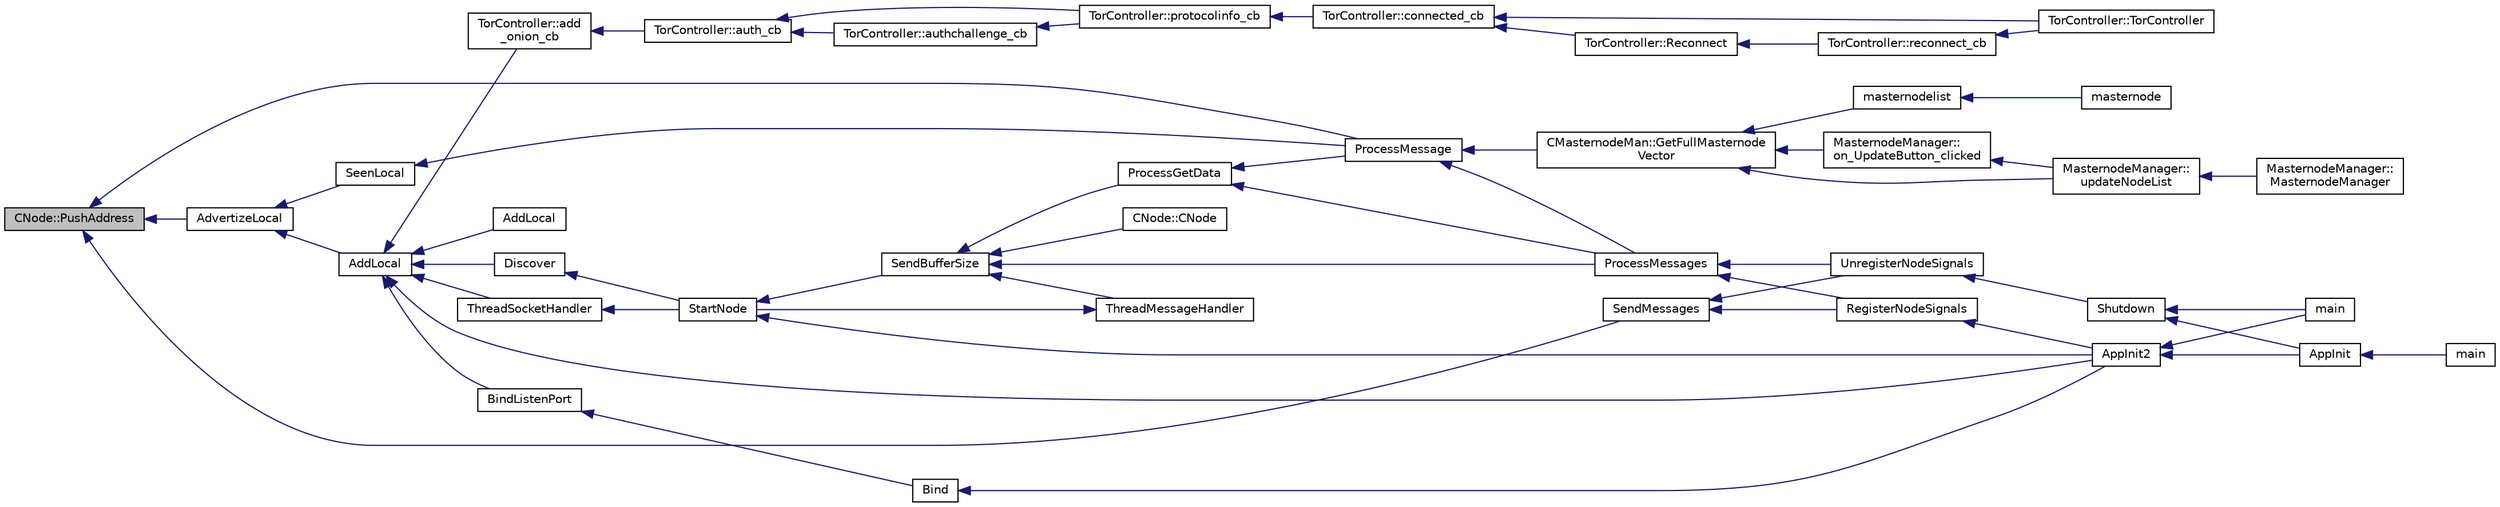 digraph "CNode::PushAddress"
{
  edge [fontname="Helvetica",fontsize="10",labelfontname="Helvetica",labelfontsize="10"];
  node [fontname="Helvetica",fontsize="10",shape=record];
  rankdir="LR";
  Node676 [label="CNode::PushAddress",height=0.2,width=0.4,color="black", fillcolor="grey75", style="filled", fontcolor="black"];
  Node676 -> Node677 [dir="back",color="midnightblue",fontsize="10",style="solid",fontname="Helvetica"];
  Node677 [label="ProcessMessage",height=0.2,width=0.4,color="black", fillcolor="white", style="filled",URL="$df/d0a/main_8cpp.html#a8ba92b1a4bce3c835e887a9073d17d8e"];
  Node677 -> Node678 [dir="back",color="midnightblue",fontsize="10",style="solid",fontname="Helvetica"];
  Node678 [label="ProcessMessages",height=0.2,width=0.4,color="black", fillcolor="white", style="filled",URL="$d4/dbf/main_8h.html#a196f9318f02448b85b28d612698934fd"];
  Node678 -> Node679 [dir="back",color="midnightblue",fontsize="10",style="solid",fontname="Helvetica"];
  Node679 [label="RegisterNodeSignals",height=0.2,width=0.4,color="black", fillcolor="white", style="filled",URL="$d4/dbf/main_8h.html#ab02615ff65f91d69f8d786ec900baa8a",tooltip="Register with a network node to receive its signals. "];
  Node679 -> Node680 [dir="back",color="midnightblue",fontsize="10",style="solid",fontname="Helvetica"];
  Node680 [label="AppInit2",height=0.2,width=0.4,color="black", fillcolor="white", style="filled",URL="$d8/dc0/init_8h.html#a1a4c1bfbf6ba1db77e988b89b9cadfd3",tooltip="Initialize ion. "];
  Node680 -> Node681 [dir="back",color="midnightblue",fontsize="10",style="solid",fontname="Helvetica"];
  Node681 [label="AppInit",height=0.2,width=0.4,color="black", fillcolor="white", style="filled",URL="$d4/d35/iond_8cpp.html#ac59316b767e6984e1285f0531275286b"];
  Node681 -> Node682 [dir="back",color="midnightblue",fontsize="10",style="solid",fontname="Helvetica"];
  Node682 [label="main",height=0.2,width=0.4,color="black", fillcolor="white", style="filled",URL="$d4/d35/iond_8cpp.html#a0ddf1224851353fc92bfbff6f499fa97"];
  Node680 -> Node683 [dir="back",color="midnightblue",fontsize="10",style="solid",fontname="Helvetica"];
  Node683 [label="main",height=0.2,width=0.4,color="black", fillcolor="white", style="filled",URL="$d5/d2d/ion_8cpp.html#a0ddf1224851353fc92bfbff6f499fa97"];
  Node678 -> Node684 [dir="back",color="midnightblue",fontsize="10",style="solid",fontname="Helvetica"];
  Node684 [label="UnregisterNodeSignals",height=0.2,width=0.4,color="black", fillcolor="white", style="filled",URL="$d4/dbf/main_8h.html#a3ef0cc6e9d9d6435ee2a5569244d6ebd",tooltip="Unregister a network node. "];
  Node684 -> Node685 [dir="back",color="midnightblue",fontsize="10",style="solid",fontname="Helvetica"];
  Node685 [label="Shutdown",height=0.2,width=0.4,color="black", fillcolor="white", style="filled",URL="$d8/dc0/init_8h.html#ac5f038c2b480cf9ef5e19e3eba8dbaf9"];
  Node685 -> Node681 [dir="back",color="midnightblue",fontsize="10",style="solid",fontname="Helvetica"];
  Node685 -> Node683 [dir="back",color="midnightblue",fontsize="10",style="solid",fontname="Helvetica"];
  Node677 -> Node686 [dir="back",color="midnightblue",fontsize="10",style="solid",fontname="Helvetica"];
  Node686 [label="CMasternodeMan::GetFullMasternode\lVector",height=0.2,width=0.4,color="black", fillcolor="white", style="filled",URL="$dc/d6b/class_c_masternode_man.html#ab39e213a7601e1bef2eba1d5d63206f5"];
  Node686 -> Node687 [dir="back",color="midnightblue",fontsize="10",style="solid",fontname="Helvetica"];
  Node687 [label="MasternodeManager::\lupdateNodeList",height=0.2,width=0.4,color="black", fillcolor="white", style="filled",URL="$d9/d70/class_masternode_manager.html#a5485a8bd6ccf673027165cc1207dfae9"];
  Node687 -> Node688 [dir="back",color="midnightblue",fontsize="10",style="solid",fontname="Helvetica"];
  Node688 [label="MasternodeManager::\lMasternodeManager",height=0.2,width=0.4,color="black", fillcolor="white", style="filled",URL="$d9/d70/class_masternode_manager.html#ad18cb99065e056e6b791e2356de826bf"];
  Node686 -> Node689 [dir="back",color="midnightblue",fontsize="10",style="solid",fontname="Helvetica"];
  Node689 [label="MasternodeManager::\lon_UpdateButton_clicked",height=0.2,width=0.4,color="black", fillcolor="white", style="filled",URL="$d9/d70/class_masternode_manager.html#ae8d07b4d869e3eb09fe1be445eff0430"];
  Node689 -> Node687 [dir="back",color="midnightblue",fontsize="10",style="solid",fontname="Helvetica"];
  Node686 -> Node690 [dir="back",color="midnightblue",fontsize="10",style="solid",fontname="Helvetica"];
  Node690 [label="masternodelist",height=0.2,width=0.4,color="black", fillcolor="white", style="filled",URL="$d5/d6b/rpcstashedsend_8cpp.html#a3a7ed7e37f21eb2912afc6e776f7236c"];
  Node690 -> Node691 [dir="back",color="midnightblue",fontsize="10",style="solid",fontname="Helvetica"];
  Node691 [label="masternode",height=0.2,width=0.4,color="black", fillcolor="white", style="filled",URL="$d5/d6b/rpcstashedsend_8cpp.html#a30609e443aeb47c29ed0878d16b1b5e1"];
  Node676 -> Node692 [dir="back",color="midnightblue",fontsize="10",style="solid",fontname="Helvetica"];
  Node692 [label="SendMessages",height=0.2,width=0.4,color="black", fillcolor="white", style="filled",URL="$d4/dbf/main_8h.html#a711a5bdb30c9c9bbdc83011b1cbbe2f3"];
  Node692 -> Node679 [dir="back",color="midnightblue",fontsize="10",style="solid",fontname="Helvetica"];
  Node692 -> Node684 [dir="back",color="midnightblue",fontsize="10",style="solid",fontname="Helvetica"];
  Node676 -> Node693 [dir="back",color="midnightblue",fontsize="10",style="solid",fontname="Helvetica"];
  Node693 [label="AdvertizeLocal",height=0.2,width=0.4,color="black", fillcolor="white", style="filled",URL="$dd/d84/net_8cpp.html#a11932bbb34fc72238e9069c6e5363108"];
  Node693 -> Node694 [dir="back",color="midnightblue",fontsize="10",style="solid",fontname="Helvetica"];
  Node694 [label="AddLocal",height=0.2,width=0.4,color="black", fillcolor="white", style="filled",URL="$d7/d97/net_8h.html#a337d6af198a6b0d75f830e56da9b91e9"];
  Node694 -> Node680 [dir="back",color="midnightblue",fontsize="10",style="solid",fontname="Helvetica"];
  Node694 -> Node695 [dir="back",color="midnightblue",fontsize="10",style="solid",fontname="Helvetica"];
  Node695 [label="AddLocal",height=0.2,width=0.4,color="black", fillcolor="white", style="filled",URL="$d7/d97/net_8h.html#abda4e8f87772f9a9d9d8f52a93791ffc"];
  Node694 -> Node696 [dir="back",color="midnightblue",fontsize="10",style="solid",fontname="Helvetica"];
  Node696 [label="ThreadSocketHandler",height=0.2,width=0.4,color="black", fillcolor="white", style="filled",URL="$dd/d84/net_8cpp.html#aa1111c12121e039bbd8eedb556e4514a"];
  Node696 -> Node697 [dir="back",color="midnightblue",fontsize="10",style="solid",fontname="Helvetica"];
  Node697 [label="StartNode",height=0.2,width=0.4,color="black", fillcolor="white", style="filled",URL="$d7/d97/net_8h.html#a9396d8054e8f74959e9391871aaddde0"];
  Node697 -> Node680 [dir="back",color="midnightblue",fontsize="10",style="solid",fontname="Helvetica"];
  Node697 -> Node698 [dir="back",color="midnightblue",fontsize="10",style="solid",fontname="Helvetica"];
  Node698 [label="SendBufferSize",height=0.2,width=0.4,color="black", fillcolor="white", style="filled",URL="$d7/d97/net_8h.html#a13f289d6233bd32b78a38793f76bdccb"];
  Node698 -> Node699 [dir="back",color="midnightblue",fontsize="10",style="solid",fontname="Helvetica"];
  Node699 [label="ProcessGetData",height=0.2,width=0.4,color="black", fillcolor="white", style="filled",URL="$df/d0a/main_8cpp.html#a3be415b83ecfe1f4215e0bd28c3b1eec"];
  Node699 -> Node677 [dir="back",color="midnightblue",fontsize="10",style="solid",fontname="Helvetica"];
  Node699 -> Node678 [dir="back",color="midnightblue",fontsize="10",style="solid",fontname="Helvetica"];
  Node698 -> Node678 [dir="back",color="midnightblue",fontsize="10",style="solid",fontname="Helvetica"];
  Node698 -> Node700 [dir="back",color="midnightblue",fontsize="10",style="solid",fontname="Helvetica"];
  Node700 [label="ThreadMessageHandler",height=0.2,width=0.4,color="black", fillcolor="white", style="filled",URL="$dd/d84/net_8cpp.html#a379b0d3521bdd62ac296f219d70c4e30"];
  Node700 -> Node697 [dir="back",color="midnightblue",fontsize="10",style="solid",fontname="Helvetica"];
  Node698 -> Node701 [dir="back",color="midnightblue",fontsize="10",style="solid",fontname="Helvetica"];
  Node701 [label="CNode::CNode",height=0.2,width=0.4,color="black", fillcolor="white", style="filled",URL="$d1/d64/class_c_node.html#a51556705550511146245b9fb2fec09c1"];
  Node694 -> Node702 [dir="back",color="midnightblue",fontsize="10",style="solid",fontname="Helvetica"];
  Node702 [label="BindListenPort",height=0.2,width=0.4,color="black", fillcolor="white", style="filled",URL="$dd/d84/net_8cpp.html#a0c8010ad96acff7cca6aca684ec42b71"];
  Node702 -> Node703 [dir="back",color="midnightblue",fontsize="10",style="solid",fontname="Helvetica"];
  Node703 [label="Bind",height=0.2,width=0.4,color="black", fillcolor="white", style="filled",URL="$d0/dc9/init_8cpp.html#a9a9b0573392f737da5951ceef838bb49"];
  Node703 -> Node680 [dir="back",color="midnightblue",fontsize="10",style="solid",fontname="Helvetica"];
  Node694 -> Node704 [dir="back",color="midnightblue",fontsize="10",style="solid",fontname="Helvetica"];
  Node704 [label="Discover",height=0.2,width=0.4,color="black", fillcolor="white", style="filled",URL="$dd/d84/net_8cpp.html#a048eb0919e57aa88134e1afad7ee1ecb"];
  Node704 -> Node697 [dir="back",color="midnightblue",fontsize="10",style="solid",fontname="Helvetica"];
  Node694 -> Node705 [dir="back",color="midnightblue",fontsize="10",style="solid",fontname="Helvetica"];
  Node705 [label="TorController::add\l_onion_cb",height=0.2,width=0.4,color="black", fillcolor="white", style="filled",URL="$da/dd9/class_tor_controller.html#a78b762c14a006b2f509261a95963ff67",tooltip="Callback for ADD_ONION result. "];
  Node705 -> Node706 [dir="back",color="midnightblue",fontsize="10",style="solid",fontname="Helvetica"];
  Node706 [label="TorController::auth_cb",height=0.2,width=0.4,color="black", fillcolor="white", style="filled",URL="$da/dd9/class_tor_controller.html#ae36bc33cb3088384517c68f71e9944ce",tooltip="Callback for AUTHENTICATE result. "];
  Node706 -> Node707 [dir="back",color="midnightblue",fontsize="10",style="solid",fontname="Helvetica"];
  Node707 [label="TorController::authchallenge_cb",height=0.2,width=0.4,color="black", fillcolor="white", style="filled",URL="$da/dd9/class_tor_controller.html#a86f1396b9f242183ffe777e0951eb997",tooltip="Callback for AUTHCHALLENGE result. "];
  Node707 -> Node708 [dir="back",color="midnightblue",fontsize="10",style="solid",fontname="Helvetica"];
  Node708 [label="TorController::protocolinfo_cb",height=0.2,width=0.4,color="black", fillcolor="white", style="filled",URL="$da/dd9/class_tor_controller.html#aee36fcd1cd60d7f4eb007d909894b1c3",tooltip="Callback for PROTOCOLINFO result. "];
  Node708 -> Node709 [dir="back",color="midnightblue",fontsize="10",style="solid",fontname="Helvetica"];
  Node709 [label="TorController::connected_cb",height=0.2,width=0.4,color="black", fillcolor="white", style="filled",URL="$da/dd9/class_tor_controller.html#a59d56a1525a08235b07dd9eadbae0d1f",tooltip="Callback after successful connection. "];
  Node709 -> Node710 [dir="back",color="midnightblue",fontsize="10",style="solid",fontname="Helvetica"];
  Node710 [label="TorController::TorController",height=0.2,width=0.4,color="black", fillcolor="white", style="filled",URL="$da/dd9/class_tor_controller.html#ab38d90df15a9e3f2c6e1f4f24073a64e"];
  Node709 -> Node711 [dir="back",color="midnightblue",fontsize="10",style="solid",fontname="Helvetica"];
  Node711 [label="TorController::Reconnect",height=0.2,width=0.4,color="black", fillcolor="white", style="filled",URL="$da/dd9/class_tor_controller.html#ae5d4304836fce79574ec540c5ada8269",tooltip="Reconnect, after getting disconnected. "];
  Node711 -> Node712 [dir="back",color="midnightblue",fontsize="10",style="solid",fontname="Helvetica"];
  Node712 [label="TorController::reconnect_cb",height=0.2,width=0.4,color="black", fillcolor="white", style="filled",URL="$da/dd9/class_tor_controller.html#a2fa9614b4fa0e24c57f443b3c56f835c",tooltip="Callback for reconnect timer. "];
  Node712 -> Node710 [dir="back",color="midnightblue",fontsize="10",style="solid",fontname="Helvetica"];
  Node706 -> Node708 [dir="back",color="midnightblue",fontsize="10",style="solid",fontname="Helvetica"];
  Node693 -> Node713 [dir="back",color="midnightblue",fontsize="10",style="solid",fontname="Helvetica"];
  Node713 [label="SeenLocal",height=0.2,width=0.4,color="black", fillcolor="white", style="filled",URL="$d7/d97/net_8h.html#af7487aacfc9d708b3db40c255ec070a8",tooltip="vote for a local address "];
  Node713 -> Node677 [dir="back",color="midnightblue",fontsize="10",style="solid",fontname="Helvetica"];
}
